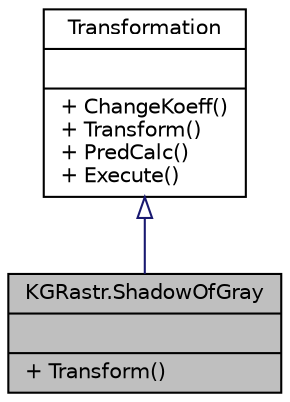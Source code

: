 digraph "KGRastr.ShadowOfGray"
{
 // LATEX_PDF_SIZE
  edge [fontname="Helvetica",fontsize="10",labelfontname="Helvetica",labelfontsize="10"];
  node [fontname="Helvetica",fontsize="10",shape=record];
  Node1 [label="{KGRastr.ShadowOfGray\n||+ Transform()\l}",height=0.2,width=0.4,color="black", fillcolor="grey75", style="filled", fontcolor="black",tooltip=" "];
  Node2 -> Node1 [dir="back",color="midnightblue",fontsize="10",style="solid",arrowtail="onormal",fontname="Helvetica"];
  Node2 [label="{Transformation\n||+ ChangeKoeff()\l+ Transform()\l+ PredCalc()\l+ Execute()\l}",height=0.2,width=0.4,color="black", fillcolor="white", style="filled",URL="$interface_k_g_rastr_1_1_transformation.html",tooltip="Интерфейс для преобразования изображений"];
}

